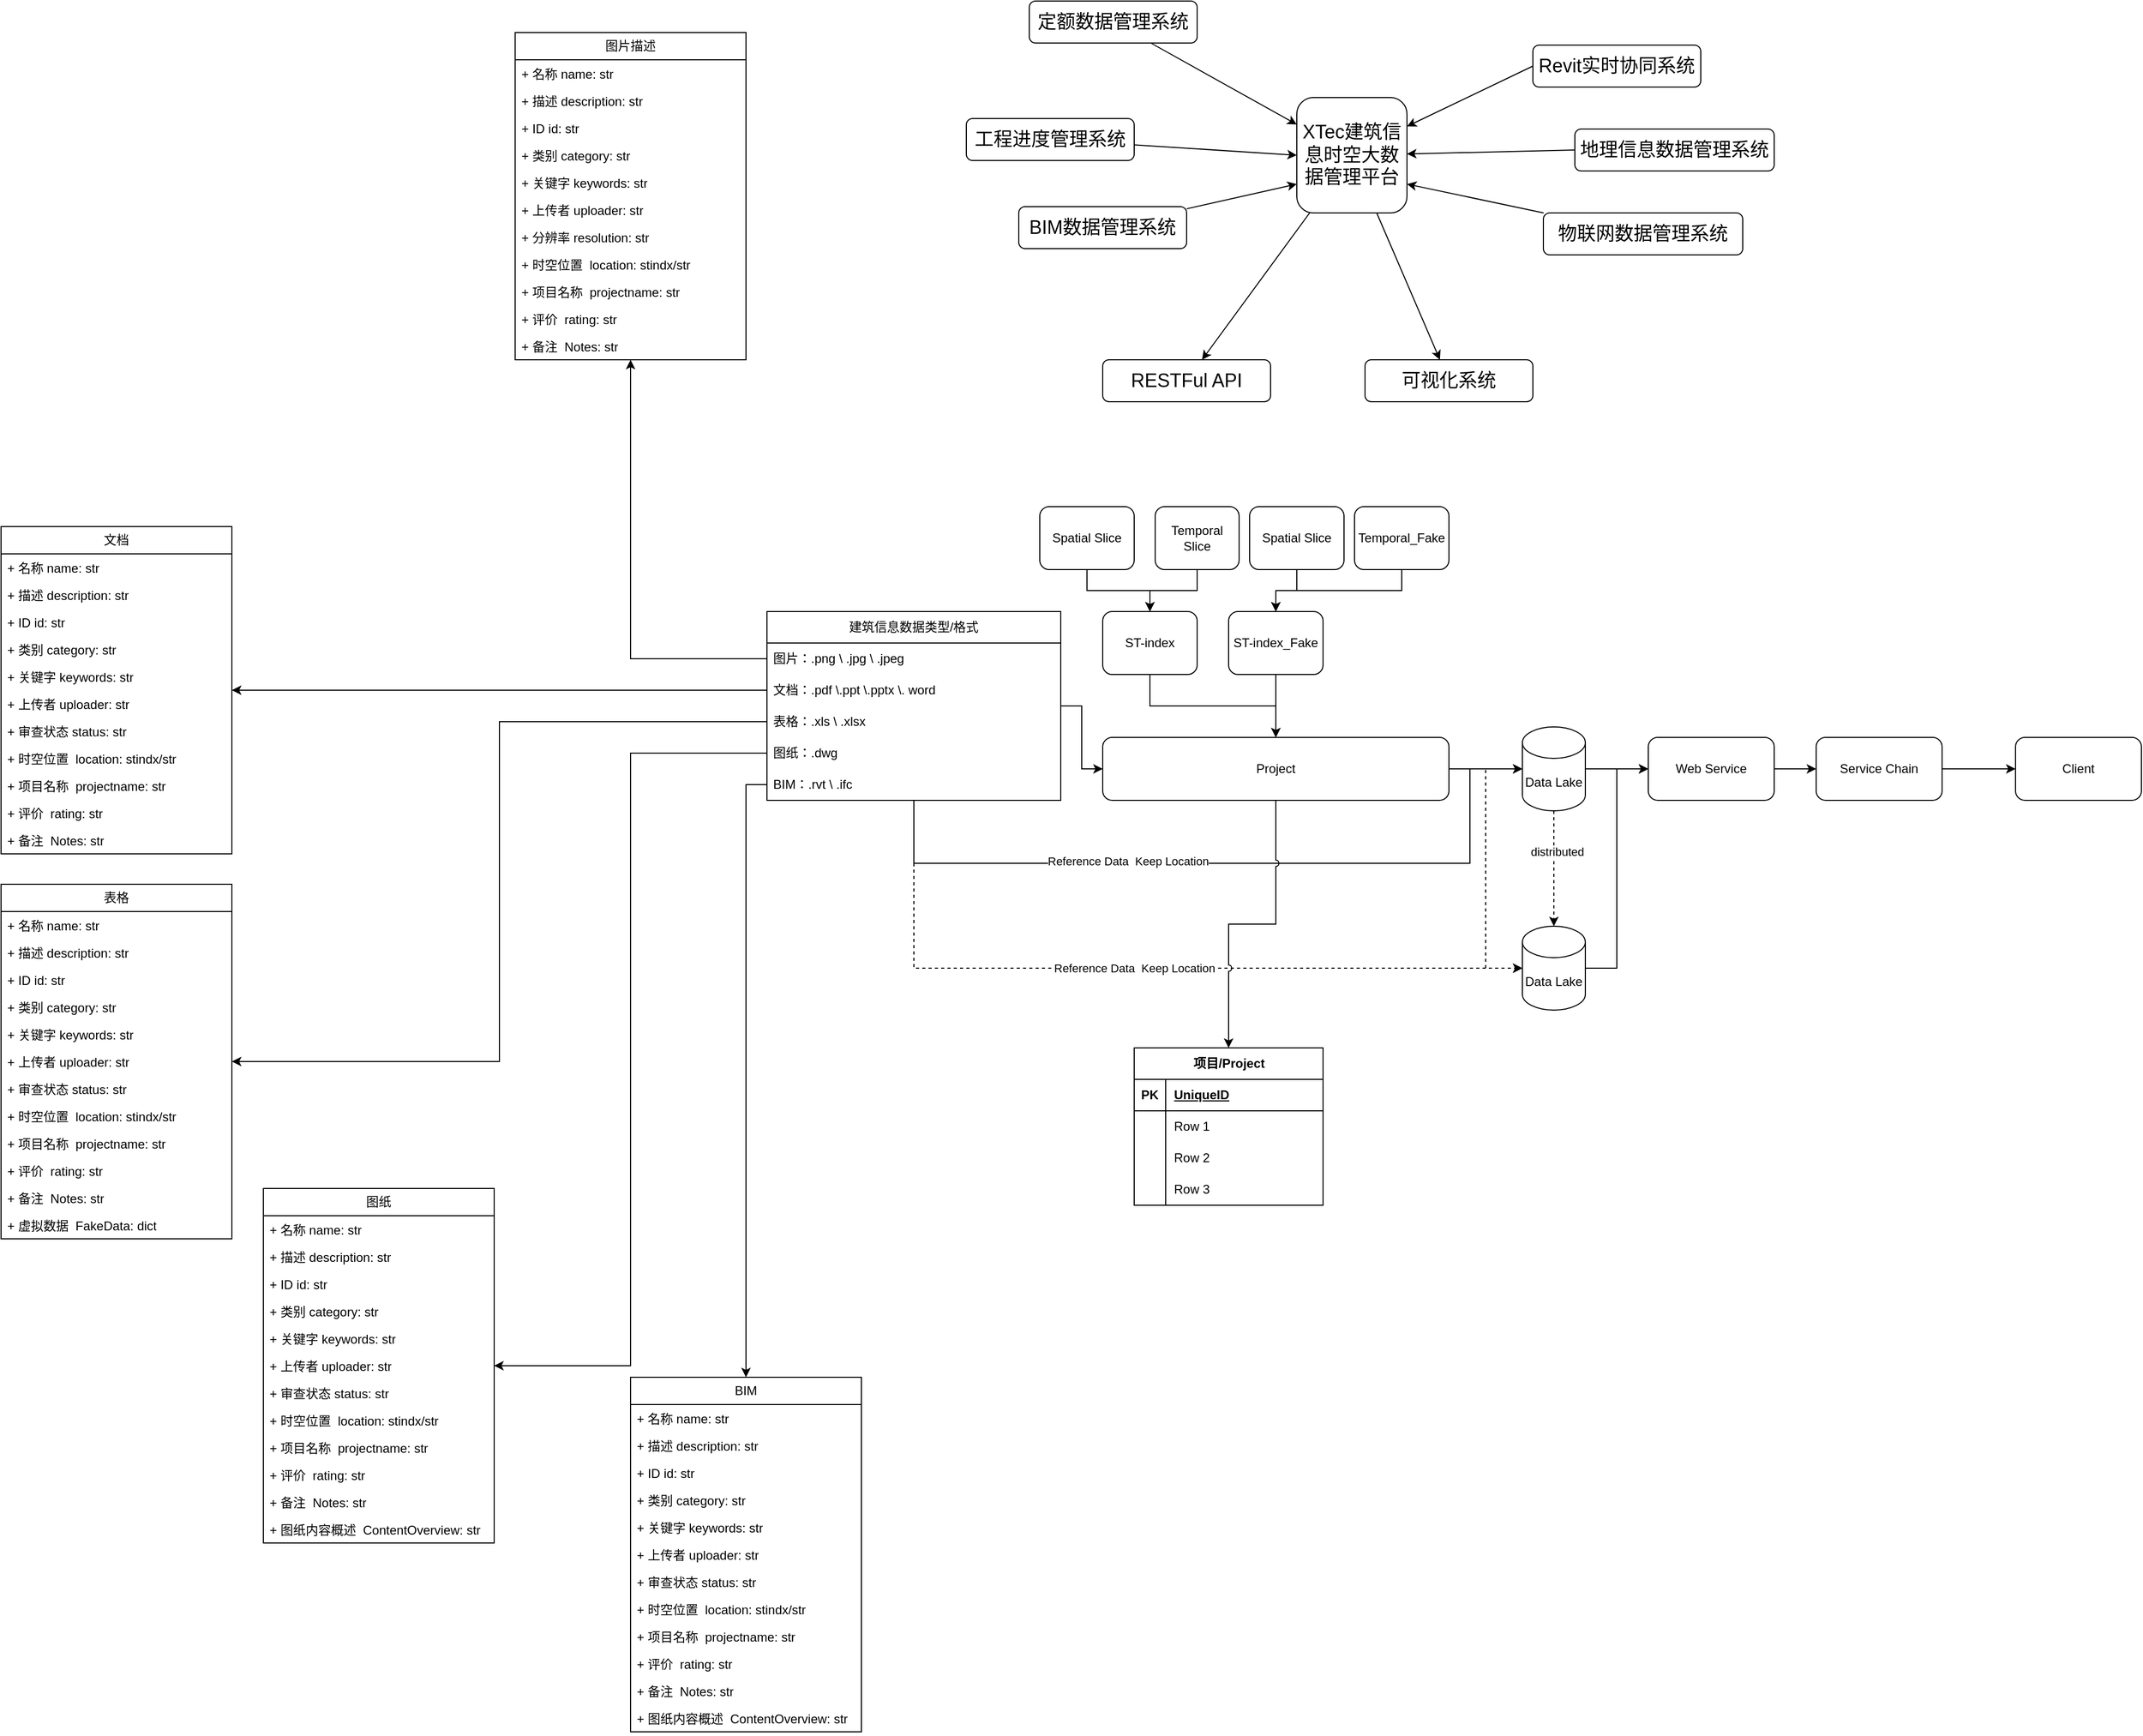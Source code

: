 <mxfile version="26.0.5">
  <diagram id="kzi67lXi-NrXoAS8o9gu" name="第 1 页">
    <mxGraphModel dx="2856" dy="887" grid="1" gridSize="10" guides="1" tooltips="1" connect="1" arrows="1" fold="1" page="1" pageScale="1" pageWidth="1169" pageHeight="827" math="0" shadow="0">
      <root>
        <mxCell id="0" />
        <mxCell id="1" parent="0" />
        <mxCell id="nltCtTxTrXQfKwKJxCPT-16" style="rounded=0;orthogonalLoop=1;jettySize=auto;html=1;" parent="1" source="nltCtTxTrXQfKwKJxCPT-1" target="nltCtTxTrXQfKwKJxCPT-15" edge="1">
          <mxGeometry relative="1" as="geometry" />
        </mxCell>
        <mxCell id="nltCtTxTrXQfKwKJxCPT-20" style="rounded=0;orthogonalLoop=1;jettySize=auto;html=1;" parent="1" source="nltCtTxTrXQfKwKJxCPT-1" target="nltCtTxTrXQfKwKJxCPT-19" edge="1">
          <mxGeometry relative="1" as="geometry" />
        </mxCell>
        <mxCell id="nltCtTxTrXQfKwKJxCPT-1" value="&lt;font style=&quot;font-size: 18px;&quot;&gt;XTec建筑信息时空大数据管理平台&lt;/font&gt;" style="rounded=1;whiteSpace=wrap;html=1;" parent="1" vertex="1">
          <mxGeometry x="585" y="310" width="105" height="110" as="geometry" />
        </mxCell>
        <mxCell id="nltCtTxTrXQfKwKJxCPT-3" style="rounded=0;orthogonalLoop=1;jettySize=auto;html=1;exitX=0;exitY=0.5;exitDx=0;exitDy=0;entryX=1;entryY=0.25;entryDx=0;entryDy=0;" parent="1" source="nltCtTxTrXQfKwKJxCPT-2" target="nltCtTxTrXQfKwKJxCPT-1" edge="1">
          <mxGeometry relative="1" as="geometry" />
        </mxCell>
        <mxCell id="nltCtTxTrXQfKwKJxCPT-2" value="&lt;div style=&quot;font-size: 18px;&quot;&gt;&lt;font style=&quot;font-size: 18px;&quot;&gt;Revit实时协同系统&lt;/font&gt;&lt;/div&gt;" style="rounded=1;whiteSpace=wrap;html=1;" parent="1" vertex="1">
          <mxGeometry x="810" y="260" width="160" height="40" as="geometry" />
        </mxCell>
        <mxCell id="nltCtTxTrXQfKwKJxCPT-5" style="rounded=0;orthogonalLoop=1;jettySize=auto;html=1;" parent="1" source="nltCtTxTrXQfKwKJxCPT-4" target="nltCtTxTrXQfKwKJxCPT-1" edge="1">
          <mxGeometry relative="1" as="geometry">
            <mxPoint x="560" y="340" as="targetPoint" />
          </mxGeometry>
        </mxCell>
        <mxCell id="nltCtTxTrXQfKwKJxCPT-4" value="&lt;div style=&quot;font-size: 18px;&quot;&gt;定额数据管理系统&lt;/div&gt;" style="rounded=1;whiteSpace=wrap;html=1;" parent="1" vertex="1">
          <mxGeometry x="330" y="218" width="160" height="40" as="geometry" />
        </mxCell>
        <mxCell id="nltCtTxTrXQfKwKJxCPT-7" style="rounded=0;orthogonalLoop=1;jettySize=auto;html=1;entryX=0;entryY=0.5;entryDx=0;entryDy=0;" parent="1" source="nltCtTxTrXQfKwKJxCPT-6" target="nltCtTxTrXQfKwKJxCPT-1" edge="1">
          <mxGeometry relative="1" as="geometry" />
        </mxCell>
        <mxCell id="nltCtTxTrXQfKwKJxCPT-6" value="&lt;font style=&quot;font-size: 18px;&quot;&gt;工程进度管理系统&lt;/font&gt;" style="rounded=1;whiteSpace=wrap;html=1;" parent="1" vertex="1">
          <mxGeometry x="270" y="330" width="160" height="40" as="geometry" />
        </mxCell>
        <mxCell id="nltCtTxTrXQfKwKJxCPT-13" style="rounded=0;orthogonalLoop=1;jettySize=auto;html=1;entryX=0;entryY=0.75;entryDx=0;entryDy=0;" parent="1" source="nltCtTxTrXQfKwKJxCPT-8" target="nltCtTxTrXQfKwKJxCPT-1" edge="1">
          <mxGeometry relative="1" as="geometry" />
        </mxCell>
        <mxCell id="nltCtTxTrXQfKwKJxCPT-8" value="&lt;font style=&quot;font-size: 18px;&quot;&gt;BIM数据管理系统&lt;/font&gt;" style="rounded=1;whiteSpace=wrap;html=1;" parent="1" vertex="1">
          <mxGeometry x="320" y="414" width="160" height="40" as="geometry" />
        </mxCell>
        <mxCell id="nltCtTxTrXQfKwKJxCPT-12" style="rounded=0;orthogonalLoop=1;jettySize=auto;html=1;exitX=0;exitY=0.5;exitDx=0;exitDy=0;" parent="1" source="nltCtTxTrXQfKwKJxCPT-11" target="nltCtTxTrXQfKwKJxCPT-1" edge="1">
          <mxGeometry relative="1" as="geometry" />
        </mxCell>
        <mxCell id="nltCtTxTrXQfKwKJxCPT-11" value="&lt;font style=&quot;font-size: 18px;&quot;&gt;地理信息数据管理系统&lt;/font&gt;" style="rounded=1;whiteSpace=wrap;html=1;" parent="1" vertex="1">
          <mxGeometry x="850" y="340" width="190" height="40" as="geometry" />
        </mxCell>
        <mxCell id="nltCtTxTrXQfKwKJxCPT-15" value="&lt;font style=&quot;font-size: 18px;&quot;&gt;RESTFul API&lt;/font&gt;" style="rounded=1;whiteSpace=wrap;html=1;" parent="1" vertex="1">
          <mxGeometry x="400" y="560" width="160" height="40" as="geometry" />
        </mxCell>
        <mxCell id="nltCtTxTrXQfKwKJxCPT-18" style="rounded=0;orthogonalLoop=1;jettySize=auto;html=1;entryX=1;entryY=0.75;entryDx=0;entryDy=0;" parent="1" source="nltCtTxTrXQfKwKJxCPT-17" target="nltCtTxTrXQfKwKJxCPT-1" edge="1">
          <mxGeometry relative="1" as="geometry" />
        </mxCell>
        <mxCell id="nltCtTxTrXQfKwKJxCPT-17" value="&lt;font style=&quot;font-size: 18px;&quot;&gt;物联网数据管理系统&lt;/font&gt;" style="rounded=1;whiteSpace=wrap;html=1;" parent="1" vertex="1">
          <mxGeometry x="820" y="420" width="190" height="40" as="geometry" />
        </mxCell>
        <mxCell id="nltCtTxTrXQfKwKJxCPT-19" value="&lt;font style=&quot;font-size: 18px;&quot;&gt;可视化系统&lt;/font&gt;" style="rounded=1;whiteSpace=wrap;html=1;" parent="1" vertex="1">
          <mxGeometry x="650" y="560" width="160" height="40" as="geometry" />
        </mxCell>
        <mxCell id="k4bysfWG0cwB1rlPcwAL-10" style="edgeStyle=orthogonalEdgeStyle;rounded=0;orthogonalLoop=1;jettySize=auto;html=1;" edge="1" parent="1" source="k4bysfWG0cwB1rlPcwAL-3" target="k4bysfWG0cwB1rlPcwAL-9">
          <mxGeometry relative="1" as="geometry" />
        </mxCell>
        <mxCell id="k4bysfWG0cwB1rlPcwAL-27" style="edgeStyle=orthogonalEdgeStyle;rounded=0;orthogonalLoop=1;jettySize=auto;html=1;entryX=0;entryY=0.5;entryDx=0;entryDy=0;entryPerimeter=0;" edge="1" parent="1" source="k4bysfWG0cwB1rlPcwAL-3" target="k4bysfWG0cwB1rlPcwAL-24">
          <mxGeometry relative="1" as="geometry">
            <mxPoint x="850" y="1230" as="targetPoint" />
            <Array as="points">
              <mxPoint x="220" y="1040" />
              <mxPoint x="750" y="1040" />
              <mxPoint x="750" y="950" />
            </Array>
          </mxGeometry>
        </mxCell>
        <mxCell id="k4bysfWG0cwB1rlPcwAL-28" value="&lt;div&gt;Reference Data&amp;nbsp; Keep Location&lt;/div&gt;" style="edgeLabel;html=1;align=center;verticalAlign=middle;resizable=0;points=[];" vertex="1" connectable="0" parent="k4bysfWG0cwB1rlPcwAL-27">
          <mxGeometry x="-0.278" y="2" relative="1" as="geometry">
            <mxPoint as="offset" />
          </mxGeometry>
        </mxCell>
        <mxCell id="k4bysfWG0cwB1rlPcwAL-42" style="edgeStyle=orthogonalEdgeStyle;rounded=0;orthogonalLoop=1;jettySize=auto;html=1;entryX=0;entryY=0.5;entryDx=0;entryDy=0;entryPerimeter=0;dashed=1;" edge="1" parent="1" source="k4bysfWG0cwB1rlPcwAL-3" target="k4bysfWG0cwB1rlPcwAL-37">
          <mxGeometry relative="1" as="geometry">
            <mxPoint x="690" y="1150" as="targetPoint" />
            <Array as="points">
              <mxPoint x="220" y="1140" />
            </Array>
          </mxGeometry>
        </mxCell>
        <mxCell id="k4bysfWG0cwB1rlPcwAL-3" value="建筑信息数据类型/格式" style="swimlane;fontStyle=0;childLayout=stackLayout;horizontal=1;startSize=30;horizontalStack=0;resizeParent=1;resizeParentMax=0;resizeLast=0;collapsible=1;marginBottom=0;whiteSpace=wrap;html=1;" vertex="1" parent="1">
          <mxGeometry x="80" y="800" width="280" height="180" as="geometry" />
        </mxCell>
        <mxCell id="k4bysfWG0cwB1rlPcwAL-4" value="图片：.png \ .jpg \ .jpeg" style="text;strokeColor=none;fillColor=none;align=left;verticalAlign=middle;spacingLeft=4;spacingRight=4;overflow=hidden;points=[[0,0.5],[1,0.5]];portConstraint=eastwest;rotatable=0;whiteSpace=wrap;html=1;" vertex="1" parent="k4bysfWG0cwB1rlPcwAL-3">
          <mxGeometry y="30" width="280" height="30" as="geometry" />
        </mxCell>
        <mxCell id="k4bysfWG0cwB1rlPcwAL-5" value="&lt;div&gt;文档：.pdf \.ppt \.pptx \. word&lt;/div&gt;" style="text;strokeColor=none;fillColor=none;align=left;verticalAlign=middle;spacingLeft=4;spacingRight=4;overflow=hidden;points=[[0,0.5],[1,0.5]];portConstraint=eastwest;rotatable=0;whiteSpace=wrap;html=1;" vertex="1" parent="k4bysfWG0cwB1rlPcwAL-3">
          <mxGeometry y="60" width="280" height="30" as="geometry" />
        </mxCell>
        <mxCell id="k4bysfWG0cwB1rlPcwAL-6" value="表格：.xls \ .xlsx" style="text;strokeColor=none;fillColor=none;align=left;verticalAlign=middle;spacingLeft=4;spacingRight=4;overflow=hidden;points=[[0,0.5],[1,0.5]];portConstraint=eastwest;rotatable=0;whiteSpace=wrap;html=1;" vertex="1" parent="k4bysfWG0cwB1rlPcwAL-3">
          <mxGeometry y="90" width="280" height="30" as="geometry" />
        </mxCell>
        <mxCell id="k4bysfWG0cwB1rlPcwAL-8" value="图纸：.dwg" style="text;strokeColor=none;fillColor=none;align=left;verticalAlign=middle;spacingLeft=4;spacingRight=4;overflow=hidden;points=[[0,0.5],[1,0.5]];portConstraint=eastwest;rotatable=0;whiteSpace=wrap;html=1;" vertex="1" parent="k4bysfWG0cwB1rlPcwAL-3">
          <mxGeometry y="120" width="280" height="30" as="geometry" />
        </mxCell>
        <mxCell id="k4bysfWG0cwB1rlPcwAL-7" value="BIM：.rvt \ .ifc" style="text;strokeColor=none;fillColor=none;align=left;verticalAlign=middle;spacingLeft=4;spacingRight=4;overflow=hidden;points=[[0,0.5],[1,0.5]];portConstraint=eastwest;rotatable=0;whiteSpace=wrap;html=1;" vertex="1" parent="k4bysfWG0cwB1rlPcwAL-3">
          <mxGeometry y="150" width="280" height="30" as="geometry" />
        </mxCell>
        <mxCell id="k4bysfWG0cwB1rlPcwAL-25" style="edgeStyle=orthogonalEdgeStyle;rounded=0;orthogonalLoop=1;jettySize=auto;html=1;" edge="1" parent="1" source="k4bysfWG0cwB1rlPcwAL-9" target="k4bysfWG0cwB1rlPcwAL-24">
          <mxGeometry relative="1" as="geometry" />
        </mxCell>
        <mxCell id="k4bysfWG0cwB1rlPcwAL-132" style="edgeStyle=orthogonalEdgeStyle;rounded=0;orthogonalLoop=1;jettySize=auto;html=1;entryX=0.5;entryY=0;entryDx=0;entryDy=0;jumpStyle=arc;" edge="1" parent="1" source="k4bysfWG0cwB1rlPcwAL-9" target="k4bysfWG0cwB1rlPcwAL-119">
          <mxGeometry relative="1" as="geometry" />
        </mxCell>
        <mxCell id="k4bysfWG0cwB1rlPcwAL-9" value="Project" style="rounded=1;whiteSpace=wrap;html=1;" vertex="1" parent="1">
          <mxGeometry x="400" y="920" width="330" height="60" as="geometry" />
        </mxCell>
        <mxCell id="k4bysfWG0cwB1rlPcwAL-12" value="" style="edgeStyle=orthogonalEdgeStyle;rounded=0;orthogonalLoop=1;jettySize=auto;html=1;" edge="1" parent="1" source="k4bysfWG0cwB1rlPcwAL-11" target="k4bysfWG0cwB1rlPcwAL-9">
          <mxGeometry relative="1" as="geometry" />
        </mxCell>
        <mxCell id="k4bysfWG0cwB1rlPcwAL-11" value="ST-index" style="rounded=1;whiteSpace=wrap;html=1;" vertex="1" parent="1">
          <mxGeometry x="400" y="800" width="90" height="60" as="geometry" />
        </mxCell>
        <mxCell id="k4bysfWG0cwB1rlPcwAL-14" style="edgeStyle=orthogonalEdgeStyle;rounded=0;orthogonalLoop=1;jettySize=auto;html=1;" edge="1" parent="1" source="k4bysfWG0cwB1rlPcwAL-13" target="k4bysfWG0cwB1rlPcwAL-9">
          <mxGeometry relative="1" as="geometry" />
        </mxCell>
        <mxCell id="k4bysfWG0cwB1rlPcwAL-13" value="ST-index_Fake" style="rounded=1;whiteSpace=wrap;html=1;" vertex="1" parent="1">
          <mxGeometry x="520" y="800" width="90" height="60" as="geometry" />
        </mxCell>
        <mxCell id="k4bysfWG0cwB1rlPcwAL-17" style="edgeStyle=orthogonalEdgeStyle;rounded=0;orthogonalLoop=1;jettySize=auto;html=1;" edge="1" parent="1" source="k4bysfWG0cwB1rlPcwAL-15" target="k4bysfWG0cwB1rlPcwAL-11">
          <mxGeometry relative="1" as="geometry" />
        </mxCell>
        <mxCell id="k4bysfWG0cwB1rlPcwAL-15" value="Spatial Slice" style="rounded=1;whiteSpace=wrap;html=1;" vertex="1" parent="1">
          <mxGeometry x="340" y="700" width="90" height="60" as="geometry" />
        </mxCell>
        <mxCell id="k4bysfWG0cwB1rlPcwAL-19" style="edgeStyle=orthogonalEdgeStyle;rounded=0;orthogonalLoop=1;jettySize=auto;html=1;" edge="1" parent="1" source="k4bysfWG0cwB1rlPcwAL-16" target="k4bysfWG0cwB1rlPcwAL-11">
          <mxGeometry relative="1" as="geometry" />
        </mxCell>
        <mxCell id="k4bysfWG0cwB1rlPcwAL-16" value="Temporal Slice" style="rounded=1;whiteSpace=wrap;html=1;" vertex="1" parent="1">
          <mxGeometry x="450" y="700" width="80" height="60" as="geometry" />
        </mxCell>
        <mxCell id="k4bysfWG0cwB1rlPcwAL-21" style="edgeStyle=orthogonalEdgeStyle;rounded=0;orthogonalLoop=1;jettySize=auto;html=1;" edge="1" parent="1" source="k4bysfWG0cwB1rlPcwAL-20" target="k4bysfWG0cwB1rlPcwAL-13">
          <mxGeometry relative="1" as="geometry" />
        </mxCell>
        <mxCell id="k4bysfWG0cwB1rlPcwAL-20" value="Spatial Slice" style="rounded=1;whiteSpace=wrap;html=1;" vertex="1" parent="1">
          <mxGeometry x="540" y="700" width="90" height="60" as="geometry" />
        </mxCell>
        <mxCell id="k4bysfWG0cwB1rlPcwAL-23" style="edgeStyle=orthogonalEdgeStyle;rounded=0;orthogonalLoop=1;jettySize=auto;html=1;exitX=0.5;exitY=1;exitDx=0;exitDy=0;" edge="1" parent="1" source="k4bysfWG0cwB1rlPcwAL-22" target="k4bysfWG0cwB1rlPcwAL-13">
          <mxGeometry relative="1" as="geometry" />
        </mxCell>
        <mxCell id="k4bysfWG0cwB1rlPcwAL-22" value="Temporal_Fake" style="rounded=1;whiteSpace=wrap;html=1;" vertex="1" parent="1">
          <mxGeometry x="640" y="700" width="90" height="60" as="geometry" />
        </mxCell>
        <mxCell id="k4bysfWG0cwB1rlPcwAL-30" style="edgeStyle=orthogonalEdgeStyle;rounded=0;orthogonalLoop=1;jettySize=auto;html=1;" edge="1" parent="1" source="k4bysfWG0cwB1rlPcwAL-24" target="k4bysfWG0cwB1rlPcwAL-29">
          <mxGeometry relative="1" as="geometry" />
        </mxCell>
        <mxCell id="k4bysfWG0cwB1rlPcwAL-38" style="edgeStyle=orthogonalEdgeStyle;rounded=0;orthogonalLoop=1;jettySize=auto;html=1;dashed=1;" edge="1" parent="1" source="k4bysfWG0cwB1rlPcwAL-24" target="k4bysfWG0cwB1rlPcwAL-37">
          <mxGeometry relative="1" as="geometry" />
        </mxCell>
        <mxCell id="k4bysfWG0cwB1rlPcwAL-39" value="distributed" style="edgeLabel;html=1;align=center;verticalAlign=middle;resizable=0;points=[];" vertex="1" connectable="0" parent="k4bysfWG0cwB1rlPcwAL-38">
          <mxGeometry x="-0.297" y="3" relative="1" as="geometry">
            <mxPoint as="offset" />
          </mxGeometry>
        </mxCell>
        <mxCell id="k4bysfWG0cwB1rlPcwAL-24" value="Data Lake" style="shape=cylinder3;whiteSpace=wrap;html=1;boundedLbl=1;backgroundOutline=1;size=15;" vertex="1" parent="1">
          <mxGeometry x="800" y="910" width="60" height="80" as="geometry" />
        </mxCell>
        <mxCell id="k4bysfWG0cwB1rlPcwAL-32" style="edgeStyle=orthogonalEdgeStyle;rounded=0;orthogonalLoop=1;jettySize=auto;html=1;" edge="1" parent="1" source="k4bysfWG0cwB1rlPcwAL-29" target="k4bysfWG0cwB1rlPcwAL-31">
          <mxGeometry relative="1" as="geometry" />
        </mxCell>
        <mxCell id="k4bysfWG0cwB1rlPcwAL-29" value="Web Service" style="rounded=1;whiteSpace=wrap;html=1;" vertex="1" parent="1">
          <mxGeometry x="920" y="920" width="120" height="60" as="geometry" />
        </mxCell>
        <mxCell id="k4bysfWG0cwB1rlPcwAL-34" style="edgeStyle=orthogonalEdgeStyle;rounded=0;orthogonalLoop=1;jettySize=auto;html=1;entryX=0;entryY=0.5;entryDx=0;entryDy=0;" edge="1" parent="1" source="k4bysfWG0cwB1rlPcwAL-31" target="k4bysfWG0cwB1rlPcwAL-33">
          <mxGeometry relative="1" as="geometry" />
        </mxCell>
        <mxCell id="k4bysfWG0cwB1rlPcwAL-31" value="Service Chain" style="rounded=1;whiteSpace=wrap;html=1;" vertex="1" parent="1">
          <mxGeometry x="1080" y="920" width="120" height="60" as="geometry" />
        </mxCell>
        <mxCell id="k4bysfWG0cwB1rlPcwAL-33" value="Client" style="rounded=1;whiteSpace=wrap;html=1;" vertex="1" parent="1">
          <mxGeometry x="1270" y="920" width="120" height="60" as="geometry" />
        </mxCell>
        <mxCell id="k4bysfWG0cwB1rlPcwAL-40" style="edgeStyle=orthogonalEdgeStyle;rounded=0;orthogonalLoop=1;jettySize=auto;html=1;entryX=0;entryY=0.5;entryDx=0;entryDy=0;" edge="1" parent="1" source="k4bysfWG0cwB1rlPcwAL-37" target="k4bysfWG0cwB1rlPcwAL-29">
          <mxGeometry relative="1" as="geometry" />
        </mxCell>
        <mxCell id="k4bysfWG0cwB1rlPcwAL-37" value="Data Lake" style="shape=cylinder3;whiteSpace=wrap;html=1;boundedLbl=1;backgroundOutline=1;size=15;" vertex="1" parent="1">
          <mxGeometry x="800" y="1100" width="60" height="80" as="geometry" />
        </mxCell>
        <mxCell id="k4bysfWG0cwB1rlPcwAL-41" style="edgeStyle=orthogonalEdgeStyle;rounded=0;orthogonalLoop=1;jettySize=auto;html=1;entryX=0;entryY=0.5;entryDx=0;entryDy=0;entryPerimeter=0;dashed=1;" edge="1" parent="1" source="k4bysfWG0cwB1rlPcwAL-9" target="k4bysfWG0cwB1rlPcwAL-37">
          <mxGeometry relative="1" as="geometry" />
        </mxCell>
        <mxCell id="k4bysfWG0cwB1rlPcwAL-43" value="&lt;div&gt;Reference Data&amp;nbsp; Keep Location&lt;/div&gt;" style="edgeLabel;html=1;align=center;verticalAlign=middle;resizable=0;points=[];" vertex="1" connectable="0" parent="1">
          <mxGeometry x="430.003" y="1140" as="geometry" />
        </mxCell>
        <mxCell id="k4bysfWG0cwB1rlPcwAL-45" value="图片描述" style="swimlane;fontStyle=0;childLayout=stackLayout;horizontal=1;startSize=26;fillColor=none;horizontalStack=0;resizeParent=1;resizeParentMax=0;resizeLast=0;collapsible=1;marginBottom=0;whiteSpace=wrap;html=1;" vertex="1" parent="1">
          <mxGeometry x="-160" y="248" width="220" height="312" as="geometry" />
        </mxCell>
        <mxCell id="k4bysfWG0cwB1rlPcwAL-46" value="+ 名称 name: str" style="text;strokeColor=none;fillColor=none;align=left;verticalAlign=top;spacingLeft=4;spacingRight=4;overflow=hidden;rotatable=0;points=[[0,0.5],[1,0.5]];portConstraint=eastwest;whiteSpace=wrap;html=1;" vertex="1" parent="k4bysfWG0cwB1rlPcwAL-45">
          <mxGeometry y="26" width="220" height="26" as="geometry" />
        </mxCell>
        <mxCell id="k4bysfWG0cwB1rlPcwAL-47" value="&lt;div&gt;+ 描述 description: str&lt;/div&gt;&lt;div&gt;&lt;br&gt;&lt;/div&gt;" style="text;strokeColor=none;fillColor=none;align=left;verticalAlign=top;spacingLeft=4;spacingRight=4;overflow=hidden;rotatable=0;points=[[0,0.5],[1,0.5]];portConstraint=eastwest;whiteSpace=wrap;html=1;" vertex="1" parent="k4bysfWG0cwB1rlPcwAL-45">
          <mxGeometry y="52" width="220" height="26" as="geometry" />
        </mxCell>
        <mxCell id="k4bysfWG0cwB1rlPcwAL-48" value="+ ID id: str" style="text;strokeColor=none;fillColor=none;align=left;verticalAlign=top;spacingLeft=4;spacingRight=4;overflow=hidden;rotatable=0;points=[[0,0.5],[1,0.5]];portConstraint=eastwest;whiteSpace=wrap;html=1;" vertex="1" parent="k4bysfWG0cwB1rlPcwAL-45">
          <mxGeometry y="78" width="220" height="26" as="geometry" />
        </mxCell>
        <mxCell id="k4bysfWG0cwB1rlPcwAL-52" value="+ 类别 category: str" style="text;strokeColor=none;fillColor=none;align=left;verticalAlign=top;spacingLeft=4;spacingRight=4;overflow=hidden;rotatable=0;points=[[0,0.5],[1,0.5]];portConstraint=eastwest;whiteSpace=wrap;html=1;" vertex="1" parent="k4bysfWG0cwB1rlPcwAL-45">
          <mxGeometry y="104" width="220" height="26" as="geometry" />
        </mxCell>
        <mxCell id="k4bysfWG0cwB1rlPcwAL-53" value="+ 关键字 keywords: str" style="text;strokeColor=none;fillColor=none;align=left;verticalAlign=top;spacingLeft=4;spacingRight=4;overflow=hidden;rotatable=0;points=[[0,0.5],[1,0.5]];portConstraint=eastwest;whiteSpace=wrap;html=1;" vertex="1" parent="k4bysfWG0cwB1rlPcwAL-45">
          <mxGeometry y="130" width="220" height="26" as="geometry" />
        </mxCell>
        <mxCell id="k4bysfWG0cwB1rlPcwAL-57" value="+ 上传者 uploader: str" style="text;strokeColor=none;fillColor=none;align=left;verticalAlign=top;spacingLeft=4;spacingRight=4;overflow=hidden;rotatable=0;points=[[0,0.5],[1,0.5]];portConstraint=eastwest;whiteSpace=wrap;html=1;" vertex="1" parent="k4bysfWG0cwB1rlPcwAL-45">
          <mxGeometry y="156" width="220" height="26" as="geometry" />
        </mxCell>
        <mxCell id="k4bysfWG0cwB1rlPcwAL-58" value="+ 分辨率 resolution: str" style="text;strokeColor=none;fillColor=none;align=left;verticalAlign=top;spacingLeft=4;spacingRight=4;overflow=hidden;rotatable=0;points=[[0,0.5],[1,0.5]];portConstraint=eastwest;whiteSpace=wrap;html=1;" vertex="1" parent="k4bysfWG0cwB1rlPcwAL-45">
          <mxGeometry y="182" width="220" height="26" as="geometry" />
        </mxCell>
        <mxCell id="k4bysfWG0cwB1rlPcwAL-59" value="+ 时空位置&amp;nbsp; location: stindx/str" style="text;strokeColor=none;fillColor=none;align=left;verticalAlign=top;spacingLeft=4;spacingRight=4;overflow=hidden;rotatable=0;points=[[0,0.5],[1,0.5]];portConstraint=eastwest;whiteSpace=wrap;html=1;" vertex="1" parent="k4bysfWG0cwB1rlPcwAL-45">
          <mxGeometry y="208" width="220" height="26" as="geometry" />
        </mxCell>
        <mxCell id="k4bysfWG0cwB1rlPcwAL-60" value="+ 项目名称&amp;nbsp; projectname: str" style="text;strokeColor=none;fillColor=none;align=left;verticalAlign=top;spacingLeft=4;spacingRight=4;overflow=hidden;rotatable=0;points=[[0,0.5],[1,0.5]];portConstraint=eastwest;whiteSpace=wrap;html=1;" vertex="1" parent="k4bysfWG0cwB1rlPcwAL-45">
          <mxGeometry y="234" width="220" height="26" as="geometry" />
        </mxCell>
        <mxCell id="k4bysfWG0cwB1rlPcwAL-61" value="+ 评价&amp;nbsp; rating: str" style="text;strokeColor=none;fillColor=none;align=left;verticalAlign=top;spacingLeft=4;spacingRight=4;overflow=hidden;rotatable=0;points=[[0,0.5],[1,0.5]];portConstraint=eastwest;whiteSpace=wrap;html=1;" vertex="1" parent="k4bysfWG0cwB1rlPcwAL-45">
          <mxGeometry y="260" width="220" height="26" as="geometry" />
        </mxCell>
        <mxCell id="k4bysfWG0cwB1rlPcwAL-62" value="+ 备注&amp;nbsp; Notes: str" style="text;strokeColor=none;fillColor=none;align=left;verticalAlign=top;spacingLeft=4;spacingRight=4;overflow=hidden;rotatable=0;points=[[0,0.5],[1,0.5]];portConstraint=eastwest;whiteSpace=wrap;html=1;" vertex="1" parent="k4bysfWG0cwB1rlPcwAL-45">
          <mxGeometry y="286" width="220" height="26" as="geometry" />
        </mxCell>
        <mxCell id="k4bysfWG0cwB1rlPcwAL-49" style="edgeStyle=orthogonalEdgeStyle;rounded=0;orthogonalLoop=1;jettySize=auto;html=1;" edge="1" parent="1" source="k4bysfWG0cwB1rlPcwAL-4" target="k4bysfWG0cwB1rlPcwAL-45">
          <mxGeometry relative="1" as="geometry" />
        </mxCell>
        <mxCell id="k4bysfWG0cwB1rlPcwAL-63" value="文档" style="swimlane;fontStyle=0;childLayout=stackLayout;horizontal=1;startSize=26;fillColor=none;horizontalStack=0;resizeParent=1;resizeParentMax=0;resizeLast=0;collapsible=1;marginBottom=0;whiteSpace=wrap;html=1;" vertex="1" parent="1">
          <mxGeometry x="-650" y="719" width="220" height="312" as="geometry" />
        </mxCell>
        <mxCell id="k4bysfWG0cwB1rlPcwAL-64" value="+ 名称 name: str" style="text;strokeColor=none;fillColor=none;align=left;verticalAlign=top;spacingLeft=4;spacingRight=4;overflow=hidden;rotatable=0;points=[[0,0.5],[1,0.5]];portConstraint=eastwest;whiteSpace=wrap;html=1;" vertex="1" parent="k4bysfWG0cwB1rlPcwAL-63">
          <mxGeometry y="26" width="220" height="26" as="geometry" />
        </mxCell>
        <mxCell id="k4bysfWG0cwB1rlPcwAL-65" value="&lt;div&gt;+ 描述 description: str&lt;/div&gt;&lt;div&gt;&lt;br&gt;&lt;/div&gt;" style="text;strokeColor=none;fillColor=none;align=left;verticalAlign=top;spacingLeft=4;spacingRight=4;overflow=hidden;rotatable=0;points=[[0,0.5],[1,0.5]];portConstraint=eastwest;whiteSpace=wrap;html=1;" vertex="1" parent="k4bysfWG0cwB1rlPcwAL-63">
          <mxGeometry y="52" width="220" height="26" as="geometry" />
        </mxCell>
        <mxCell id="k4bysfWG0cwB1rlPcwAL-66" value="+ ID id: str" style="text;strokeColor=none;fillColor=none;align=left;verticalAlign=top;spacingLeft=4;spacingRight=4;overflow=hidden;rotatable=0;points=[[0,0.5],[1,0.5]];portConstraint=eastwest;whiteSpace=wrap;html=1;" vertex="1" parent="k4bysfWG0cwB1rlPcwAL-63">
          <mxGeometry y="78" width="220" height="26" as="geometry" />
        </mxCell>
        <mxCell id="k4bysfWG0cwB1rlPcwAL-67" value="+ 类别 category: str" style="text;strokeColor=none;fillColor=none;align=left;verticalAlign=top;spacingLeft=4;spacingRight=4;overflow=hidden;rotatable=0;points=[[0,0.5],[1,0.5]];portConstraint=eastwest;whiteSpace=wrap;html=1;" vertex="1" parent="k4bysfWG0cwB1rlPcwAL-63">
          <mxGeometry y="104" width="220" height="26" as="geometry" />
        </mxCell>
        <mxCell id="k4bysfWG0cwB1rlPcwAL-68" value="+ 关键字 keywords: str" style="text;strokeColor=none;fillColor=none;align=left;verticalAlign=top;spacingLeft=4;spacingRight=4;overflow=hidden;rotatable=0;points=[[0,0.5],[1,0.5]];portConstraint=eastwest;whiteSpace=wrap;html=1;" vertex="1" parent="k4bysfWG0cwB1rlPcwAL-63">
          <mxGeometry y="130" width="220" height="26" as="geometry" />
        </mxCell>
        <mxCell id="k4bysfWG0cwB1rlPcwAL-69" value="+ 上传者 uploader: str" style="text;strokeColor=none;fillColor=none;align=left;verticalAlign=top;spacingLeft=4;spacingRight=4;overflow=hidden;rotatable=0;points=[[0,0.5],[1,0.5]];portConstraint=eastwest;whiteSpace=wrap;html=1;" vertex="1" parent="k4bysfWG0cwB1rlPcwAL-63">
          <mxGeometry y="156" width="220" height="26" as="geometry" />
        </mxCell>
        <mxCell id="k4bysfWG0cwB1rlPcwAL-70" value="+ 审查状态 status: str" style="text;strokeColor=none;fillColor=none;align=left;verticalAlign=top;spacingLeft=4;spacingRight=4;overflow=hidden;rotatable=0;points=[[0,0.5],[1,0.5]];portConstraint=eastwest;whiteSpace=wrap;html=1;" vertex="1" parent="k4bysfWG0cwB1rlPcwAL-63">
          <mxGeometry y="182" width="220" height="26" as="geometry" />
        </mxCell>
        <mxCell id="k4bysfWG0cwB1rlPcwAL-71" value="+ 时空位置&amp;nbsp; location: stindx/str" style="text;strokeColor=none;fillColor=none;align=left;verticalAlign=top;spacingLeft=4;spacingRight=4;overflow=hidden;rotatable=0;points=[[0,0.5],[1,0.5]];portConstraint=eastwest;whiteSpace=wrap;html=1;" vertex="1" parent="k4bysfWG0cwB1rlPcwAL-63">
          <mxGeometry y="208" width="220" height="26" as="geometry" />
        </mxCell>
        <mxCell id="k4bysfWG0cwB1rlPcwAL-72" value="+ 项目名称&amp;nbsp; projectname: str" style="text;strokeColor=none;fillColor=none;align=left;verticalAlign=top;spacingLeft=4;spacingRight=4;overflow=hidden;rotatable=0;points=[[0,0.5],[1,0.5]];portConstraint=eastwest;whiteSpace=wrap;html=1;" vertex="1" parent="k4bysfWG0cwB1rlPcwAL-63">
          <mxGeometry y="234" width="220" height="26" as="geometry" />
        </mxCell>
        <mxCell id="k4bysfWG0cwB1rlPcwAL-73" value="+ 评价&amp;nbsp; rating: str" style="text;strokeColor=none;fillColor=none;align=left;verticalAlign=top;spacingLeft=4;spacingRight=4;overflow=hidden;rotatable=0;points=[[0,0.5],[1,0.5]];portConstraint=eastwest;whiteSpace=wrap;html=1;" vertex="1" parent="k4bysfWG0cwB1rlPcwAL-63">
          <mxGeometry y="260" width="220" height="26" as="geometry" />
        </mxCell>
        <mxCell id="k4bysfWG0cwB1rlPcwAL-74" value="+ 备注&amp;nbsp; Notes: str" style="text;strokeColor=none;fillColor=none;align=left;verticalAlign=top;spacingLeft=4;spacingRight=4;overflow=hidden;rotatable=0;points=[[0,0.5],[1,0.5]];portConstraint=eastwest;whiteSpace=wrap;html=1;" vertex="1" parent="k4bysfWG0cwB1rlPcwAL-63">
          <mxGeometry y="286" width="220" height="26" as="geometry" />
        </mxCell>
        <mxCell id="k4bysfWG0cwB1rlPcwAL-76" style="edgeStyle=orthogonalEdgeStyle;rounded=0;orthogonalLoop=1;jettySize=auto;html=1;" edge="1" parent="1" source="k4bysfWG0cwB1rlPcwAL-5" target="k4bysfWG0cwB1rlPcwAL-63">
          <mxGeometry relative="1" as="geometry" />
        </mxCell>
        <mxCell id="k4bysfWG0cwB1rlPcwAL-77" value="表格" style="swimlane;fontStyle=0;childLayout=stackLayout;horizontal=1;startSize=26;fillColor=none;horizontalStack=0;resizeParent=1;resizeParentMax=0;resizeLast=0;collapsible=1;marginBottom=0;whiteSpace=wrap;html=1;" vertex="1" parent="1">
          <mxGeometry x="-650" y="1060" width="220" height="338" as="geometry" />
        </mxCell>
        <mxCell id="k4bysfWG0cwB1rlPcwAL-78" value="+ 名称 name: str" style="text;strokeColor=none;fillColor=none;align=left;verticalAlign=top;spacingLeft=4;spacingRight=4;overflow=hidden;rotatable=0;points=[[0,0.5],[1,0.5]];portConstraint=eastwest;whiteSpace=wrap;html=1;" vertex="1" parent="k4bysfWG0cwB1rlPcwAL-77">
          <mxGeometry y="26" width="220" height="26" as="geometry" />
        </mxCell>
        <mxCell id="k4bysfWG0cwB1rlPcwAL-79" value="&lt;div&gt;+ 描述 description: str&lt;/div&gt;&lt;div&gt;&lt;br&gt;&lt;/div&gt;" style="text;strokeColor=none;fillColor=none;align=left;verticalAlign=top;spacingLeft=4;spacingRight=4;overflow=hidden;rotatable=0;points=[[0,0.5],[1,0.5]];portConstraint=eastwest;whiteSpace=wrap;html=1;" vertex="1" parent="k4bysfWG0cwB1rlPcwAL-77">
          <mxGeometry y="52" width="220" height="26" as="geometry" />
        </mxCell>
        <mxCell id="k4bysfWG0cwB1rlPcwAL-80" value="+ ID id: str" style="text;strokeColor=none;fillColor=none;align=left;verticalAlign=top;spacingLeft=4;spacingRight=4;overflow=hidden;rotatable=0;points=[[0,0.5],[1,0.5]];portConstraint=eastwest;whiteSpace=wrap;html=1;" vertex="1" parent="k4bysfWG0cwB1rlPcwAL-77">
          <mxGeometry y="78" width="220" height="26" as="geometry" />
        </mxCell>
        <mxCell id="k4bysfWG0cwB1rlPcwAL-81" value="+ 类别 category: str" style="text;strokeColor=none;fillColor=none;align=left;verticalAlign=top;spacingLeft=4;spacingRight=4;overflow=hidden;rotatable=0;points=[[0,0.5],[1,0.5]];portConstraint=eastwest;whiteSpace=wrap;html=1;" vertex="1" parent="k4bysfWG0cwB1rlPcwAL-77">
          <mxGeometry y="104" width="220" height="26" as="geometry" />
        </mxCell>
        <mxCell id="k4bysfWG0cwB1rlPcwAL-82" value="+ 关键字 keywords: str" style="text;strokeColor=none;fillColor=none;align=left;verticalAlign=top;spacingLeft=4;spacingRight=4;overflow=hidden;rotatable=0;points=[[0,0.5],[1,0.5]];portConstraint=eastwest;whiteSpace=wrap;html=1;" vertex="1" parent="k4bysfWG0cwB1rlPcwAL-77">
          <mxGeometry y="130" width="220" height="26" as="geometry" />
        </mxCell>
        <mxCell id="k4bysfWG0cwB1rlPcwAL-83" value="+ 上传者 uploader: str" style="text;strokeColor=none;fillColor=none;align=left;verticalAlign=top;spacingLeft=4;spacingRight=4;overflow=hidden;rotatable=0;points=[[0,0.5],[1,0.5]];portConstraint=eastwest;whiteSpace=wrap;html=1;" vertex="1" parent="k4bysfWG0cwB1rlPcwAL-77">
          <mxGeometry y="156" width="220" height="26" as="geometry" />
        </mxCell>
        <mxCell id="k4bysfWG0cwB1rlPcwAL-84" value="+ 审查状态 status: str" style="text;strokeColor=none;fillColor=none;align=left;verticalAlign=top;spacingLeft=4;spacingRight=4;overflow=hidden;rotatable=0;points=[[0,0.5],[1,0.5]];portConstraint=eastwest;whiteSpace=wrap;html=1;" vertex="1" parent="k4bysfWG0cwB1rlPcwAL-77">
          <mxGeometry y="182" width="220" height="26" as="geometry" />
        </mxCell>
        <mxCell id="k4bysfWG0cwB1rlPcwAL-85" value="+ 时空位置&amp;nbsp; location: stindx/str" style="text;strokeColor=none;fillColor=none;align=left;verticalAlign=top;spacingLeft=4;spacingRight=4;overflow=hidden;rotatable=0;points=[[0,0.5],[1,0.5]];portConstraint=eastwest;whiteSpace=wrap;html=1;" vertex="1" parent="k4bysfWG0cwB1rlPcwAL-77">
          <mxGeometry y="208" width="220" height="26" as="geometry" />
        </mxCell>
        <mxCell id="k4bysfWG0cwB1rlPcwAL-86" value="+ 项目名称&amp;nbsp; projectname: str" style="text;strokeColor=none;fillColor=none;align=left;verticalAlign=top;spacingLeft=4;spacingRight=4;overflow=hidden;rotatable=0;points=[[0,0.5],[1,0.5]];portConstraint=eastwest;whiteSpace=wrap;html=1;" vertex="1" parent="k4bysfWG0cwB1rlPcwAL-77">
          <mxGeometry y="234" width="220" height="26" as="geometry" />
        </mxCell>
        <mxCell id="k4bysfWG0cwB1rlPcwAL-87" value="+ 评价&amp;nbsp; rating: str" style="text;strokeColor=none;fillColor=none;align=left;verticalAlign=top;spacingLeft=4;spacingRight=4;overflow=hidden;rotatable=0;points=[[0,0.5],[1,0.5]];portConstraint=eastwest;whiteSpace=wrap;html=1;" vertex="1" parent="k4bysfWG0cwB1rlPcwAL-77">
          <mxGeometry y="260" width="220" height="26" as="geometry" />
        </mxCell>
        <mxCell id="k4bysfWG0cwB1rlPcwAL-88" value="+ 备注&amp;nbsp; Notes: str" style="text;strokeColor=none;fillColor=none;align=left;verticalAlign=top;spacingLeft=4;spacingRight=4;overflow=hidden;rotatable=0;points=[[0,0.5],[1,0.5]];portConstraint=eastwest;whiteSpace=wrap;html=1;" vertex="1" parent="k4bysfWG0cwB1rlPcwAL-77">
          <mxGeometry y="286" width="220" height="26" as="geometry" />
        </mxCell>
        <mxCell id="k4bysfWG0cwB1rlPcwAL-89" value="+ 虚拟数据&amp;nbsp; FakeData: dict" style="text;strokeColor=none;fillColor=none;align=left;verticalAlign=top;spacingLeft=4;spacingRight=4;overflow=hidden;rotatable=0;points=[[0,0.5],[1,0.5]];portConstraint=eastwest;whiteSpace=wrap;html=1;" vertex="1" parent="k4bysfWG0cwB1rlPcwAL-77">
          <mxGeometry y="312" width="220" height="26" as="geometry" />
        </mxCell>
        <mxCell id="k4bysfWG0cwB1rlPcwAL-90" style="edgeStyle=orthogonalEdgeStyle;rounded=0;orthogonalLoop=1;jettySize=auto;html=1;entryX=1;entryY=0.5;entryDx=0;entryDy=0;" edge="1" parent="1" source="k4bysfWG0cwB1rlPcwAL-6" target="k4bysfWG0cwB1rlPcwAL-83">
          <mxGeometry relative="1" as="geometry" />
        </mxCell>
        <mxCell id="k4bysfWG0cwB1rlPcwAL-91" value="图纸" style="swimlane;fontStyle=0;childLayout=stackLayout;horizontal=1;startSize=26;fillColor=none;horizontalStack=0;resizeParent=1;resizeParentMax=0;resizeLast=0;collapsible=1;marginBottom=0;whiteSpace=wrap;html=1;" vertex="1" parent="1">
          <mxGeometry x="-400" y="1350" width="220" height="338" as="geometry" />
        </mxCell>
        <mxCell id="k4bysfWG0cwB1rlPcwAL-92" value="+ 名称 name: str" style="text;strokeColor=none;fillColor=none;align=left;verticalAlign=top;spacingLeft=4;spacingRight=4;overflow=hidden;rotatable=0;points=[[0,0.5],[1,0.5]];portConstraint=eastwest;whiteSpace=wrap;html=1;" vertex="1" parent="k4bysfWG0cwB1rlPcwAL-91">
          <mxGeometry y="26" width="220" height="26" as="geometry" />
        </mxCell>
        <mxCell id="k4bysfWG0cwB1rlPcwAL-93" value="&lt;div&gt;+ 描述 description: str&lt;/div&gt;&lt;div&gt;&lt;br&gt;&lt;/div&gt;" style="text;strokeColor=none;fillColor=none;align=left;verticalAlign=top;spacingLeft=4;spacingRight=4;overflow=hidden;rotatable=0;points=[[0,0.5],[1,0.5]];portConstraint=eastwest;whiteSpace=wrap;html=1;" vertex="1" parent="k4bysfWG0cwB1rlPcwAL-91">
          <mxGeometry y="52" width="220" height="26" as="geometry" />
        </mxCell>
        <mxCell id="k4bysfWG0cwB1rlPcwAL-94" value="+ ID id: str" style="text;strokeColor=none;fillColor=none;align=left;verticalAlign=top;spacingLeft=4;spacingRight=4;overflow=hidden;rotatable=0;points=[[0,0.5],[1,0.5]];portConstraint=eastwest;whiteSpace=wrap;html=1;" vertex="1" parent="k4bysfWG0cwB1rlPcwAL-91">
          <mxGeometry y="78" width="220" height="26" as="geometry" />
        </mxCell>
        <mxCell id="k4bysfWG0cwB1rlPcwAL-95" value="+ 类别 category: str" style="text;strokeColor=none;fillColor=none;align=left;verticalAlign=top;spacingLeft=4;spacingRight=4;overflow=hidden;rotatable=0;points=[[0,0.5],[1,0.5]];portConstraint=eastwest;whiteSpace=wrap;html=1;" vertex="1" parent="k4bysfWG0cwB1rlPcwAL-91">
          <mxGeometry y="104" width="220" height="26" as="geometry" />
        </mxCell>
        <mxCell id="k4bysfWG0cwB1rlPcwAL-96" value="+ 关键字 keywords: str" style="text;strokeColor=none;fillColor=none;align=left;verticalAlign=top;spacingLeft=4;spacingRight=4;overflow=hidden;rotatable=0;points=[[0,0.5],[1,0.5]];portConstraint=eastwest;whiteSpace=wrap;html=1;" vertex="1" parent="k4bysfWG0cwB1rlPcwAL-91">
          <mxGeometry y="130" width="220" height="26" as="geometry" />
        </mxCell>
        <mxCell id="k4bysfWG0cwB1rlPcwAL-97" value="+ 上传者 uploader: str" style="text;strokeColor=none;fillColor=none;align=left;verticalAlign=top;spacingLeft=4;spacingRight=4;overflow=hidden;rotatable=0;points=[[0,0.5],[1,0.5]];portConstraint=eastwest;whiteSpace=wrap;html=1;" vertex="1" parent="k4bysfWG0cwB1rlPcwAL-91">
          <mxGeometry y="156" width="220" height="26" as="geometry" />
        </mxCell>
        <mxCell id="k4bysfWG0cwB1rlPcwAL-98" value="+ 审查状态 status: str" style="text;strokeColor=none;fillColor=none;align=left;verticalAlign=top;spacingLeft=4;spacingRight=4;overflow=hidden;rotatable=0;points=[[0,0.5],[1,0.5]];portConstraint=eastwest;whiteSpace=wrap;html=1;" vertex="1" parent="k4bysfWG0cwB1rlPcwAL-91">
          <mxGeometry y="182" width="220" height="26" as="geometry" />
        </mxCell>
        <mxCell id="k4bysfWG0cwB1rlPcwAL-99" value="+ 时空位置&amp;nbsp; location: stindx/str" style="text;strokeColor=none;fillColor=none;align=left;verticalAlign=top;spacingLeft=4;spacingRight=4;overflow=hidden;rotatable=0;points=[[0,0.5],[1,0.5]];portConstraint=eastwest;whiteSpace=wrap;html=1;" vertex="1" parent="k4bysfWG0cwB1rlPcwAL-91">
          <mxGeometry y="208" width="220" height="26" as="geometry" />
        </mxCell>
        <mxCell id="k4bysfWG0cwB1rlPcwAL-100" value="+ 项目名称&amp;nbsp; projectname: str" style="text;strokeColor=none;fillColor=none;align=left;verticalAlign=top;spacingLeft=4;spacingRight=4;overflow=hidden;rotatable=0;points=[[0,0.5],[1,0.5]];portConstraint=eastwest;whiteSpace=wrap;html=1;" vertex="1" parent="k4bysfWG0cwB1rlPcwAL-91">
          <mxGeometry y="234" width="220" height="26" as="geometry" />
        </mxCell>
        <mxCell id="k4bysfWG0cwB1rlPcwAL-101" value="+ 评价&amp;nbsp; rating: str" style="text;strokeColor=none;fillColor=none;align=left;verticalAlign=top;spacingLeft=4;spacingRight=4;overflow=hidden;rotatable=0;points=[[0,0.5],[1,0.5]];portConstraint=eastwest;whiteSpace=wrap;html=1;" vertex="1" parent="k4bysfWG0cwB1rlPcwAL-91">
          <mxGeometry y="260" width="220" height="26" as="geometry" />
        </mxCell>
        <mxCell id="k4bysfWG0cwB1rlPcwAL-102" value="+ 备注&amp;nbsp; Notes: str" style="text;strokeColor=none;fillColor=none;align=left;verticalAlign=top;spacingLeft=4;spacingRight=4;overflow=hidden;rotatable=0;points=[[0,0.5],[1,0.5]];portConstraint=eastwest;whiteSpace=wrap;html=1;" vertex="1" parent="k4bysfWG0cwB1rlPcwAL-91">
          <mxGeometry y="286" width="220" height="26" as="geometry" />
        </mxCell>
        <mxCell id="k4bysfWG0cwB1rlPcwAL-103" value="+ 图纸内容概述&amp;nbsp; ContentOverview: str" style="text;strokeColor=none;fillColor=none;align=left;verticalAlign=top;spacingLeft=4;spacingRight=4;overflow=hidden;rotatable=0;points=[[0,0.5],[1,0.5]];portConstraint=eastwest;whiteSpace=wrap;html=1;" vertex="1" parent="k4bysfWG0cwB1rlPcwAL-91">
          <mxGeometry y="312" width="220" height="26" as="geometry" />
        </mxCell>
        <mxCell id="k4bysfWG0cwB1rlPcwAL-104" style="edgeStyle=orthogonalEdgeStyle;rounded=0;orthogonalLoop=1;jettySize=auto;html=1;entryX=1;entryY=0.5;entryDx=0;entryDy=0;" edge="1" parent="1" source="k4bysfWG0cwB1rlPcwAL-8" target="k4bysfWG0cwB1rlPcwAL-97">
          <mxGeometry relative="1" as="geometry" />
        </mxCell>
        <mxCell id="k4bysfWG0cwB1rlPcwAL-105" value="BIM" style="swimlane;fontStyle=0;childLayout=stackLayout;horizontal=1;startSize=26;fillColor=none;horizontalStack=0;resizeParent=1;resizeParentMax=0;resizeLast=0;collapsible=1;marginBottom=0;whiteSpace=wrap;html=1;" vertex="1" parent="1">
          <mxGeometry x="-50" y="1530" width="220" height="338" as="geometry" />
        </mxCell>
        <mxCell id="k4bysfWG0cwB1rlPcwAL-106" value="+ 名称 name: str" style="text;strokeColor=none;fillColor=none;align=left;verticalAlign=top;spacingLeft=4;spacingRight=4;overflow=hidden;rotatable=0;points=[[0,0.5],[1,0.5]];portConstraint=eastwest;whiteSpace=wrap;html=1;" vertex="1" parent="k4bysfWG0cwB1rlPcwAL-105">
          <mxGeometry y="26" width="220" height="26" as="geometry" />
        </mxCell>
        <mxCell id="k4bysfWG0cwB1rlPcwAL-107" value="&lt;div&gt;+ 描述 description: str&lt;/div&gt;&lt;div&gt;&lt;br&gt;&lt;/div&gt;" style="text;strokeColor=none;fillColor=none;align=left;verticalAlign=top;spacingLeft=4;spacingRight=4;overflow=hidden;rotatable=0;points=[[0,0.5],[1,0.5]];portConstraint=eastwest;whiteSpace=wrap;html=1;" vertex="1" parent="k4bysfWG0cwB1rlPcwAL-105">
          <mxGeometry y="52" width="220" height="26" as="geometry" />
        </mxCell>
        <mxCell id="k4bysfWG0cwB1rlPcwAL-108" value="+ ID id: str" style="text;strokeColor=none;fillColor=none;align=left;verticalAlign=top;spacingLeft=4;spacingRight=4;overflow=hidden;rotatable=0;points=[[0,0.5],[1,0.5]];portConstraint=eastwest;whiteSpace=wrap;html=1;" vertex="1" parent="k4bysfWG0cwB1rlPcwAL-105">
          <mxGeometry y="78" width="220" height="26" as="geometry" />
        </mxCell>
        <mxCell id="k4bysfWG0cwB1rlPcwAL-109" value="+ 类别 category: str" style="text;strokeColor=none;fillColor=none;align=left;verticalAlign=top;spacingLeft=4;spacingRight=4;overflow=hidden;rotatable=0;points=[[0,0.5],[1,0.5]];portConstraint=eastwest;whiteSpace=wrap;html=1;" vertex="1" parent="k4bysfWG0cwB1rlPcwAL-105">
          <mxGeometry y="104" width="220" height="26" as="geometry" />
        </mxCell>
        <mxCell id="k4bysfWG0cwB1rlPcwAL-110" value="+ 关键字 keywords: str" style="text;strokeColor=none;fillColor=none;align=left;verticalAlign=top;spacingLeft=4;spacingRight=4;overflow=hidden;rotatable=0;points=[[0,0.5],[1,0.5]];portConstraint=eastwest;whiteSpace=wrap;html=1;" vertex="1" parent="k4bysfWG0cwB1rlPcwAL-105">
          <mxGeometry y="130" width="220" height="26" as="geometry" />
        </mxCell>
        <mxCell id="k4bysfWG0cwB1rlPcwAL-111" value="+ 上传者 uploader: str" style="text;strokeColor=none;fillColor=none;align=left;verticalAlign=top;spacingLeft=4;spacingRight=4;overflow=hidden;rotatable=0;points=[[0,0.5],[1,0.5]];portConstraint=eastwest;whiteSpace=wrap;html=1;" vertex="1" parent="k4bysfWG0cwB1rlPcwAL-105">
          <mxGeometry y="156" width="220" height="26" as="geometry" />
        </mxCell>
        <mxCell id="k4bysfWG0cwB1rlPcwAL-112" value="+ 审查状态 status: str" style="text;strokeColor=none;fillColor=none;align=left;verticalAlign=top;spacingLeft=4;spacingRight=4;overflow=hidden;rotatable=0;points=[[0,0.5],[1,0.5]];portConstraint=eastwest;whiteSpace=wrap;html=1;" vertex="1" parent="k4bysfWG0cwB1rlPcwAL-105">
          <mxGeometry y="182" width="220" height="26" as="geometry" />
        </mxCell>
        <mxCell id="k4bysfWG0cwB1rlPcwAL-113" value="+ 时空位置&amp;nbsp; location: stindx/str" style="text;strokeColor=none;fillColor=none;align=left;verticalAlign=top;spacingLeft=4;spacingRight=4;overflow=hidden;rotatable=0;points=[[0,0.5],[1,0.5]];portConstraint=eastwest;whiteSpace=wrap;html=1;" vertex="1" parent="k4bysfWG0cwB1rlPcwAL-105">
          <mxGeometry y="208" width="220" height="26" as="geometry" />
        </mxCell>
        <mxCell id="k4bysfWG0cwB1rlPcwAL-114" value="+ 项目名称&amp;nbsp; projectname: str" style="text;strokeColor=none;fillColor=none;align=left;verticalAlign=top;spacingLeft=4;spacingRight=4;overflow=hidden;rotatable=0;points=[[0,0.5],[1,0.5]];portConstraint=eastwest;whiteSpace=wrap;html=1;" vertex="1" parent="k4bysfWG0cwB1rlPcwAL-105">
          <mxGeometry y="234" width="220" height="26" as="geometry" />
        </mxCell>
        <mxCell id="k4bysfWG0cwB1rlPcwAL-115" value="+ 评价&amp;nbsp; rating: str" style="text;strokeColor=none;fillColor=none;align=left;verticalAlign=top;spacingLeft=4;spacingRight=4;overflow=hidden;rotatable=0;points=[[0,0.5],[1,0.5]];portConstraint=eastwest;whiteSpace=wrap;html=1;" vertex="1" parent="k4bysfWG0cwB1rlPcwAL-105">
          <mxGeometry y="260" width="220" height="26" as="geometry" />
        </mxCell>
        <mxCell id="k4bysfWG0cwB1rlPcwAL-116" value="+ 备注&amp;nbsp; Notes: str" style="text;strokeColor=none;fillColor=none;align=left;verticalAlign=top;spacingLeft=4;spacingRight=4;overflow=hidden;rotatable=0;points=[[0,0.5],[1,0.5]];portConstraint=eastwest;whiteSpace=wrap;html=1;" vertex="1" parent="k4bysfWG0cwB1rlPcwAL-105">
          <mxGeometry y="286" width="220" height="26" as="geometry" />
        </mxCell>
        <mxCell id="k4bysfWG0cwB1rlPcwAL-117" value="+ 图纸内容概述&amp;nbsp; ContentOverview: str" style="text;strokeColor=none;fillColor=none;align=left;verticalAlign=top;spacingLeft=4;spacingRight=4;overflow=hidden;rotatable=0;points=[[0,0.5],[1,0.5]];portConstraint=eastwest;whiteSpace=wrap;html=1;" vertex="1" parent="k4bysfWG0cwB1rlPcwAL-105">
          <mxGeometry y="312" width="220" height="26" as="geometry" />
        </mxCell>
        <mxCell id="k4bysfWG0cwB1rlPcwAL-118" style="edgeStyle=orthogonalEdgeStyle;rounded=0;orthogonalLoop=1;jettySize=auto;html=1;" edge="1" parent="1" source="k4bysfWG0cwB1rlPcwAL-7" target="k4bysfWG0cwB1rlPcwAL-105">
          <mxGeometry relative="1" as="geometry" />
        </mxCell>
        <mxCell id="k4bysfWG0cwB1rlPcwAL-119" value="项目/Project" style="shape=table;startSize=30;container=1;collapsible=1;childLayout=tableLayout;fixedRows=1;rowLines=0;fontStyle=1;align=center;resizeLast=1;html=1;" vertex="1" parent="1">
          <mxGeometry x="430" y="1216" width="180" height="150" as="geometry" />
        </mxCell>
        <mxCell id="k4bysfWG0cwB1rlPcwAL-120" value="" style="shape=tableRow;horizontal=0;startSize=0;swimlaneHead=0;swimlaneBody=0;fillColor=none;collapsible=0;dropTarget=0;points=[[0,0.5],[1,0.5]];portConstraint=eastwest;top=0;left=0;right=0;bottom=1;" vertex="1" parent="k4bysfWG0cwB1rlPcwAL-119">
          <mxGeometry y="30" width="180" height="30" as="geometry" />
        </mxCell>
        <mxCell id="k4bysfWG0cwB1rlPcwAL-121" value="PK" style="shape=partialRectangle;connectable=0;fillColor=none;top=0;left=0;bottom=0;right=0;fontStyle=1;overflow=hidden;whiteSpace=wrap;html=1;" vertex="1" parent="k4bysfWG0cwB1rlPcwAL-120">
          <mxGeometry width="30" height="30" as="geometry">
            <mxRectangle width="30" height="30" as="alternateBounds" />
          </mxGeometry>
        </mxCell>
        <mxCell id="k4bysfWG0cwB1rlPcwAL-122" value="UniqueID" style="shape=partialRectangle;connectable=0;fillColor=none;top=0;left=0;bottom=0;right=0;align=left;spacingLeft=6;fontStyle=5;overflow=hidden;whiteSpace=wrap;html=1;" vertex="1" parent="k4bysfWG0cwB1rlPcwAL-120">
          <mxGeometry x="30" width="150" height="30" as="geometry">
            <mxRectangle width="150" height="30" as="alternateBounds" />
          </mxGeometry>
        </mxCell>
        <mxCell id="k4bysfWG0cwB1rlPcwAL-123" value="" style="shape=tableRow;horizontal=0;startSize=0;swimlaneHead=0;swimlaneBody=0;fillColor=none;collapsible=0;dropTarget=0;points=[[0,0.5],[1,0.5]];portConstraint=eastwest;top=0;left=0;right=0;bottom=0;" vertex="1" parent="k4bysfWG0cwB1rlPcwAL-119">
          <mxGeometry y="60" width="180" height="30" as="geometry" />
        </mxCell>
        <mxCell id="k4bysfWG0cwB1rlPcwAL-124" value="" style="shape=partialRectangle;connectable=0;fillColor=none;top=0;left=0;bottom=0;right=0;editable=1;overflow=hidden;whiteSpace=wrap;html=1;" vertex="1" parent="k4bysfWG0cwB1rlPcwAL-123">
          <mxGeometry width="30" height="30" as="geometry">
            <mxRectangle width="30" height="30" as="alternateBounds" />
          </mxGeometry>
        </mxCell>
        <mxCell id="k4bysfWG0cwB1rlPcwAL-125" value="Row 1" style="shape=partialRectangle;connectable=0;fillColor=none;top=0;left=0;bottom=0;right=0;align=left;spacingLeft=6;overflow=hidden;whiteSpace=wrap;html=1;" vertex="1" parent="k4bysfWG0cwB1rlPcwAL-123">
          <mxGeometry x="30" width="150" height="30" as="geometry">
            <mxRectangle width="150" height="30" as="alternateBounds" />
          </mxGeometry>
        </mxCell>
        <mxCell id="k4bysfWG0cwB1rlPcwAL-126" value="" style="shape=tableRow;horizontal=0;startSize=0;swimlaneHead=0;swimlaneBody=0;fillColor=none;collapsible=0;dropTarget=0;points=[[0,0.5],[1,0.5]];portConstraint=eastwest;top=0;left=0;right=0;bottom=0;" vertex="1" parent="k4bysfWG0cwB1rlPcwAL-119">
          <mxGeometry y="90" width="180" height="30" as="geometry" />
        </mxCell>
        <mxCell id="k4bysfWG0cwB1rlPcwAL-127" value="" style="shape=partialRectangle;connectable=0;fillColor=none;top=0;left=0;bottom=0;right=0;editable=1;overflow=hidden;whiteSpace=wrap;html=1;" vertex="1" parent="k4bysfWG0cwB1rlPcwAL-126">
          <mxGeometry width="30" height="30" as="geometry">
            <mxRectangle width="30" height="30" as="alternateBounds" />
          </mxGeometry>
        </mxCell>
        <mxCell id="k4bysfWG0cwB1rlPcwAL-128" value="Row 2" style="shape=partialRectangle;connectable=0;fillColor=none;top=0;left=0;bottom=0;right=0;align=left;spacingLeft=6;overflow=hidden;whiteSpace=wrap;html=1;" vertex="1" parent="k4bysfWG0cwB1rlPcwAL-126">
          <mxGeometry x="30" width="150" height="30" as="geometry">
            <mxRectangle width="150" height="30" as="alternateBounds" />
          </mxGeometry>
        </mxCell>
        <mxCell id="k4bysfWG0cwB1rlPcwAL-129" value="" style="shape=tableRow;horizontal=0;startSize=0;swimlaneHead=0;swimlaneBody=0;fillColor=none;collapsible=0;dropTarget=0;points=[[0,0.5],[1,0.5]];portConstraint=eastwest;top=0;left=0;right=0;bottom=0;" vertex="1" parent="k4bysfWG0cwB1rlPcwAL-119">
          <mxGeometry y="120" width="180" height="30" as="geometry" />
        </mxCell>
        <mxCell id="k4bysfWG0cwB1rlPcwAL-130" value="" style="shape=partialRectangle;connectable=0;fillColor=none;top=0;left=0;bottom=0;right=0;editable=1;overflow=hidden;whiteSpace=wrap;html=1;" vertex="1" parent="k4bysfWG0cwB1rlPcwAL-129">
          <mxGeometry width="30" height="30" as="geometry">
            <mxRectangle width="30" height="30" as="alternateBounds" />
          </mxGeometry>
        </mxCell>
        <mxCell id="k4bysfWG0cwB1rlPcwAL-131" value="Row 3" style="shape=partialRectangle;connectable=0;fillColor=none;top=0;left=0;bottom=0;right=0;align=left;spacingLeft=6;overflow=hidden;whiteSpace=wrap;html=1;" vertex="1" parent="k4bysfWG0cwB1rlPcwAL-129">
          <mxGeometry x="30" width="150" height="30" as="geometry">
            <mxRectangle width="150" height="30" as="alternateBounds" />
          </mxGeometry>
        </mxCell>
      </root>
    </mxGraphModel>
  </diagram>
</mxfile>
